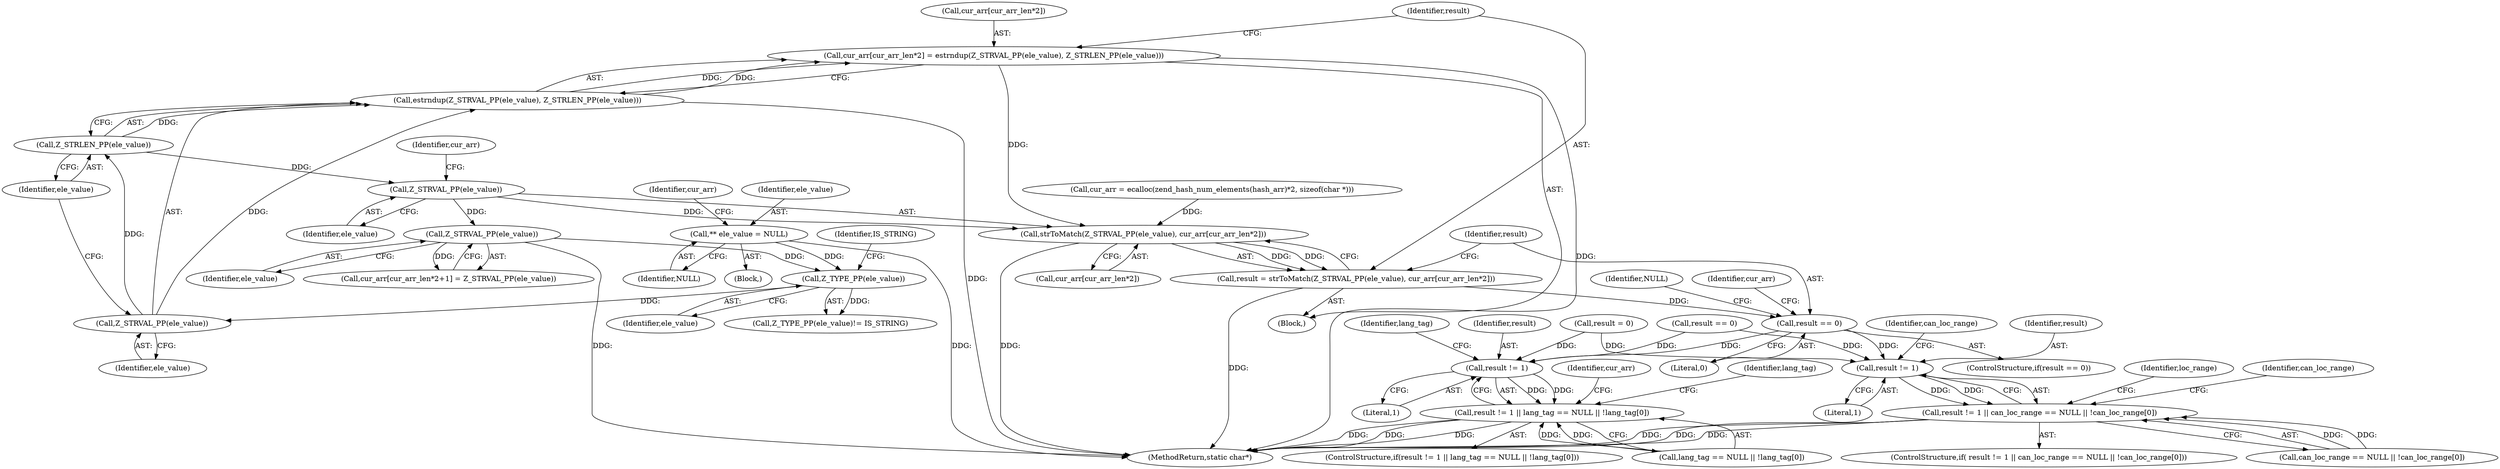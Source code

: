 digraph "0_php-src_97eff7eb57fc2320c267a949cffd622c38712484?w=1_25@pointer" {
"1000194" [label="(Call,cur_arr[cur_arr_len*2] = estrndup(Z_STRVAL_PP(ele_value), Z_STRLEN_PP(ele_value)))"];
"1000200" [label="(Call,estrndup(Z_STRVAL_PP(ele_value), Z_STRLEN_PP(ele_value)))"];
"1000201" [label="(Call,Z_STRVAL_PP(ele_value))"];
"1000188" [label="(Call,Z_TYPE_PP(ele_value))"];
"1000133" [label="(Call,** ele_value = NULL)"];
"1000230" [label="(Call,Z_STRVAL_PP(ele_value))"];
"1000208" [label="(Call,Z_STRVAL_PP(ele_value))"];
"1000203" [label="(Call,Z_STRLEN_PP(ele_value))"];
"1000207" [label="(Call,strToMatch(Z_STRVAL_PP(ele_value), cur_arr[cur_arr_len*2]))"];
"1000205" [label="(Call,result = strToMatch(Z_STRVAL_PP(ele_value), cur_arr[cur_arr_len*2]))"];
"1000216" [label="(Call,result == 0)"];
"1000261" [label="(Call,result != 1)"];
"1000260" [label="(Call,result != 1 || lang_tag == NULL || !lang_tag[0])"];
"1000327" [label="(Call,result != 1)"];
"1000326" [label="(Call,result != 1 || can_loc_range == NULL || !can_loc_range[0])"];
"1000327" [label="(Call,result != 1)"];
"1000195" [label="(Call,cur_arr[cur_arr_len*2])"];
"1000259" [label="(ControlStructure,if(result != 1 || lang_tag == NULL || !lang_tag[0]))"];
"1000138" [label="(Identifier,cur_arr)"];
"1000205" [label="(Call,result = strToMatch(Z_STRVAL_PP(ele_value), cur_arr[cur_arr_len*2]))"];
"1000282" [label="(Identifier,cur_arr)"];
"1000200" [label="(Call,estrndup(Z_STRVAL_PP(ele_value), Z_STRLEN_PP(ele_value)))"];
"1000330" [label="(Call,can_loc_range == NULL || !can_loc_range[0])"];
"1000156" [label="(Call,cur_arr = ecalloc(zend_hash_num_elements(hash_arr)*2, sizeof(char *)))"];
"1000115" [label="(Block,)"];
"1000261" [label="(Call,result != 1)"];
"1000203" [label="(Call,Z_STRLEN_PP(ele_value))"];
"1000325" [label="(ControlStructure,if( result != 1 || can_loc_range == NULL || !can_loc_range[0]))"];
"1000332" [label="(Identifier,can_loc_range)"];
"1000135" [label="(Identifier,NULL)"];
"1000266" [label="(Identifier,lang_tag)"];
"1000308" [label="(Call,result == 0)"];
"1000206" [label="(Identifier,result)"];
"1000216" [label="(Call,result == 0)"];
"1000174" [label="(Block,)"];
"1000349" [label="(Identifier,loc_range)"];
"1000209" [label="(Identifier,ele_value)"];
"1000222" [label="(Call,cur_arr[cur_arr_len*2+1] = Z_STRVAL_PP(ele_value))"];
"1000260" [label="(Call,result != 1 || lang_tag == NULL || !lang_tag[0])"];
"1000133" [label="(Call,** ele_value = NULL)"];
"1000274" [label="(Identifier,lang_tag)"];
"1000202" [label="(Identifier,ele_value)"];
"1000230" [label="(Call,Z_STRVAL_PP(ele_value))"];
"1000134" [label="(Identifier,ele_value)"];
"1000211" [label="(Identifier,cur_arr)"];
"1000221" [label="(Identifier,NULL)"];
"1000262" [label="(Identifier,result)"];
"1000340" [label="(Identifier,can_loc_range)"];
"1000187" [label="(Call,Z_TYPE_PP(ele_value)!= IS_STRING)"];
"1000189" [label="(Identifier,ele_value)"];
"1000326" [label="(Call,result != 1 || can_loc_range == NULL || !can_loc_range[0])"];
"1000207" [label="(Call,strToMatch(Z_STRVAL_PP(ele_value), cur_arr[cur_arr_len*2]))"];
"1000201" [label="(Call,Z_STRVAL_PP(ele_value))"];
"1000263" [label="(Literal,1)"];
"1000231" [label="(Identifier,ele_value)"];
"1000125" [label="(Call,result = 0)"];
"1000329" [label="(Literal,1)"];
"1000204" [label="(Identifier,ele_value)"];
"1000328" [label="(Identifier,result)"];
"1000217" [label="(Identifier,result)"];
"1000224" [label="(Identifier,cur_arr)"];
"1000264" [label="(Call,lang_tag == NULL || !lang_tag[0])"];
"1000188" [label="(Call,Z_TYPE_PP(ele_value))"];
"1000454" [label="(MethodReturn,static char*)"];
"1000208" [label="(Call,Z_STRVAL_PP(ele_value))"];
"1000218" [label="(Literal,0)"];
"1000194" [label="(Call,cur_arr[cur_arr_len*2] = estrndup(Z_STRVAL_PP(ele_value), Z_STRLEN_PP(ele_value)))"];
"1000190" [label="(Identifier,IS_STRING)"];
"1000210" [label="(Call,cur_arr[cur_arr_len*2])"];
"1000215" [label="(ControlStructure,if(result == 0))"];
"1000194" -> "1000174"  [label="AST: "];
"1000194" -> "1000200"  [label="CFG: "];
"1000195" -> "1000194"  [label="AST: "];
"1000200" -> "1000194"  [label="AST: "];
"1000206" -> "1000194"  [label="CFG: "];
"1000194" -> "1000454"  [label="DDG: "];
"1000200" -> "1000194"  [label="DDG: "];
"1000200" -> "1000194"  [label="DDG: "];
"1000194" -> "1000207"  [label="DDG: "];
"1000200" -> "1000203"  [label="CFG: "];
"1000201" -> "1000200"  [label="AST: "];
"1000203" -> "1000200"  [label="AST: "];
"1000200" -> "1000454"  [label="DDG: "];
"1000201" -> "1000200"  [label="DDG: "];
"1000203" -> "1000200"  [label="DDG: "];
"1000201" -> "1000202"  [label="CFG: "];
"1000202" -> "1000201"  [label="AST: "];
"1000204" -> "1000201"  [label="CFG: "];
"1000188" -> "1000201"  [label="DDG: "];
"1000201" -> "1000203"  [label="DDG: "];
"1000188" -> "1000187"  [label="AST: "];
"1000188" -> "1000189"  [label="CFG: "];
"1000189" -> "1000188"  [label="AST: "];
"1000190" -> "1000188"  [label="CFG: "];
"1000188" -> "1000187"  [label="DDG: "];
"1000133" -> "1000188"  [label="DDG: "];
"1000230" -> "1000188"  [label="DDG: "];
"1000133" -> "1000115"  [label="AST: "];
"1000133" -> "1000135"  [label="CFG: "];
"1000134" -> "1000133"  [label="AST: "];
"1000135" -> "1000133"  [label="AST: "];
"1000138" -> "1000133"  [label="CFG: "];
"1000133" -> "1000454"  [label="DDG: "];
"1000230" -> "1000222"  [label="AST: "];
"1000230" -> "1000231"  [label="CFG: "];
"1000231" -> "1000230"  [label="AST: "];
"1000222" -> "1000230"  [label="CFG: "];
"1000230" -> "1000454"  [label="DDG: "];
"1000230" -> "1000222"  [label="DDG: "];
"1000208" -> "1000230"  [label="DDG: "];
"1000208" -> "1000207"  [label="AST: "];
"1000208" -> "1000209"  [label="CFG: "];
"1000209" -> "1000208"  [label="AST: "];
"1000211" -> "1000208"  [label="CFG: "];
"1000208" -> "1000207"  [label="DDG: "];
"1000203" -> "1000208"  [label="DDG: "];
"1000203" -> "1000204"  [label="CFG: "];
"1000204" -> "1000203"  [label="AST: "];
"1000207" -> "1000205"  [label="AST: "];
"1000207" -> "1000210"  [label="CFG: "];
"1000210" -> "1000207"  [label="AST: "];
"1000205" -> "1000207"  [label="CFG: "];
"1000207" -> "1000454"  [label="DDG: "];
"1000207" -> "1000205"  [label="DDG: "];
"1000207" -> "1000205"  [label="DDG: "];
"1000156" -> "1000207"  [label="DDG: "];
"1000205" -> "1000174"  [label="AST: "];
"1000206" -> "1000205"  [label="AST: "];
"1000217" -> "1000205"  [label="CFG: "];
"1000205" -> "1000454"  [label="DDG: "];
"1000205" -> "1000216"  [label="DDG: "];
"1000216" -> "1000215"  [label="AST: "];
"1000216" -> "1000218"  [label="CFG: "];
"1000217" -> "1000216"  [label="AST: "];
"1000218" -> "1000216"  [label="AST: "];
"1000221" -> "1000216"  [label="CFG: "];
"1000224" -> "1000216"  [label="CFG: "];
"1000216" -> "1000261"  [label="DDG: "];
"1000216" -> "1000327"  [label="DDG: "];
"1000261" -> "1000260"  [label="AST: "];
"1000261" -> "1000263"  [label="CFG: "];
"1000262" -> "1000261"  [label="AST: "];
"1000263" -> "1000261"  [label="AST: "];
"1000266" -> "1000261"  [label="CFG: "];
"1000260" -> "1000261"  [label="CFG: "];
"1000261" -> "1000260"  [label="DDG: "];
"1000261" -> "1000260"  [label="DDG: "];
"1000308" -> "1000261"  [label="DDG: "];
"1000125" -> "1000261"  [label="DDG: "];
"1000260" -> "1000259"  [label="AST: "];
"1000260" -> "1000264"  [label="CFG: "];
"1000264" -> "1000260"  [label="AST: "];
"1000274" -> "1000260"  [label="CFG: "];
"1000282" -> "1000260"  [label="CFG: "];
"1000260" -> "1000454"  [label="DDG: "];
"1000260" -> "1000454"  [label="DDG: "];
"1000260" -> "1000454"  [label="DDG: "];
"1000264" -> "1000260"  [label="DDG: "];
"1000264" -> "1000260"  [label="DDG: "];
"1000327" -> "1000326"  [label="AST: "];
"1000327" -> "1000329"  [label="CFG: "];
"1000328" -> "1000327"  [label="AST: "];
"1000329" -> "1000327"  [label="AST: "];
"1000332" -> "1000327"  [label="CFG: "];
"1000326" -> "1000327"  [label="CFG: "];
"1000327" -> "1000326"  [label="DDG: "];
"1000327" -> "1000326"  [label="DDG: "];
"1000308" -> "1000327"  [label="DDG: "];
"1000125" -> "1000327"  [label="DDG: "];
"1000326" -> "1000325"  [label="AST: "];
"1000326" -> "1000330"  [label="CFG: "];
"1000330" -> "1000326"  [label="AST: "];
"1000340" -> "1000326"  [label="CFG: "];
"1000349" -> "1000326"  [label="CFG: "];
"1000326" -> "1000454"  [label="DDG: "];
"1000326" -> "1000454"  [label="DDG: "];
"1000326" -> "1000454"  [label="DDG: "];
"1000330" -> "1000326"  [label="DDG: "];
"1000330" -> "1000326"  [label="DDG: "];
}
